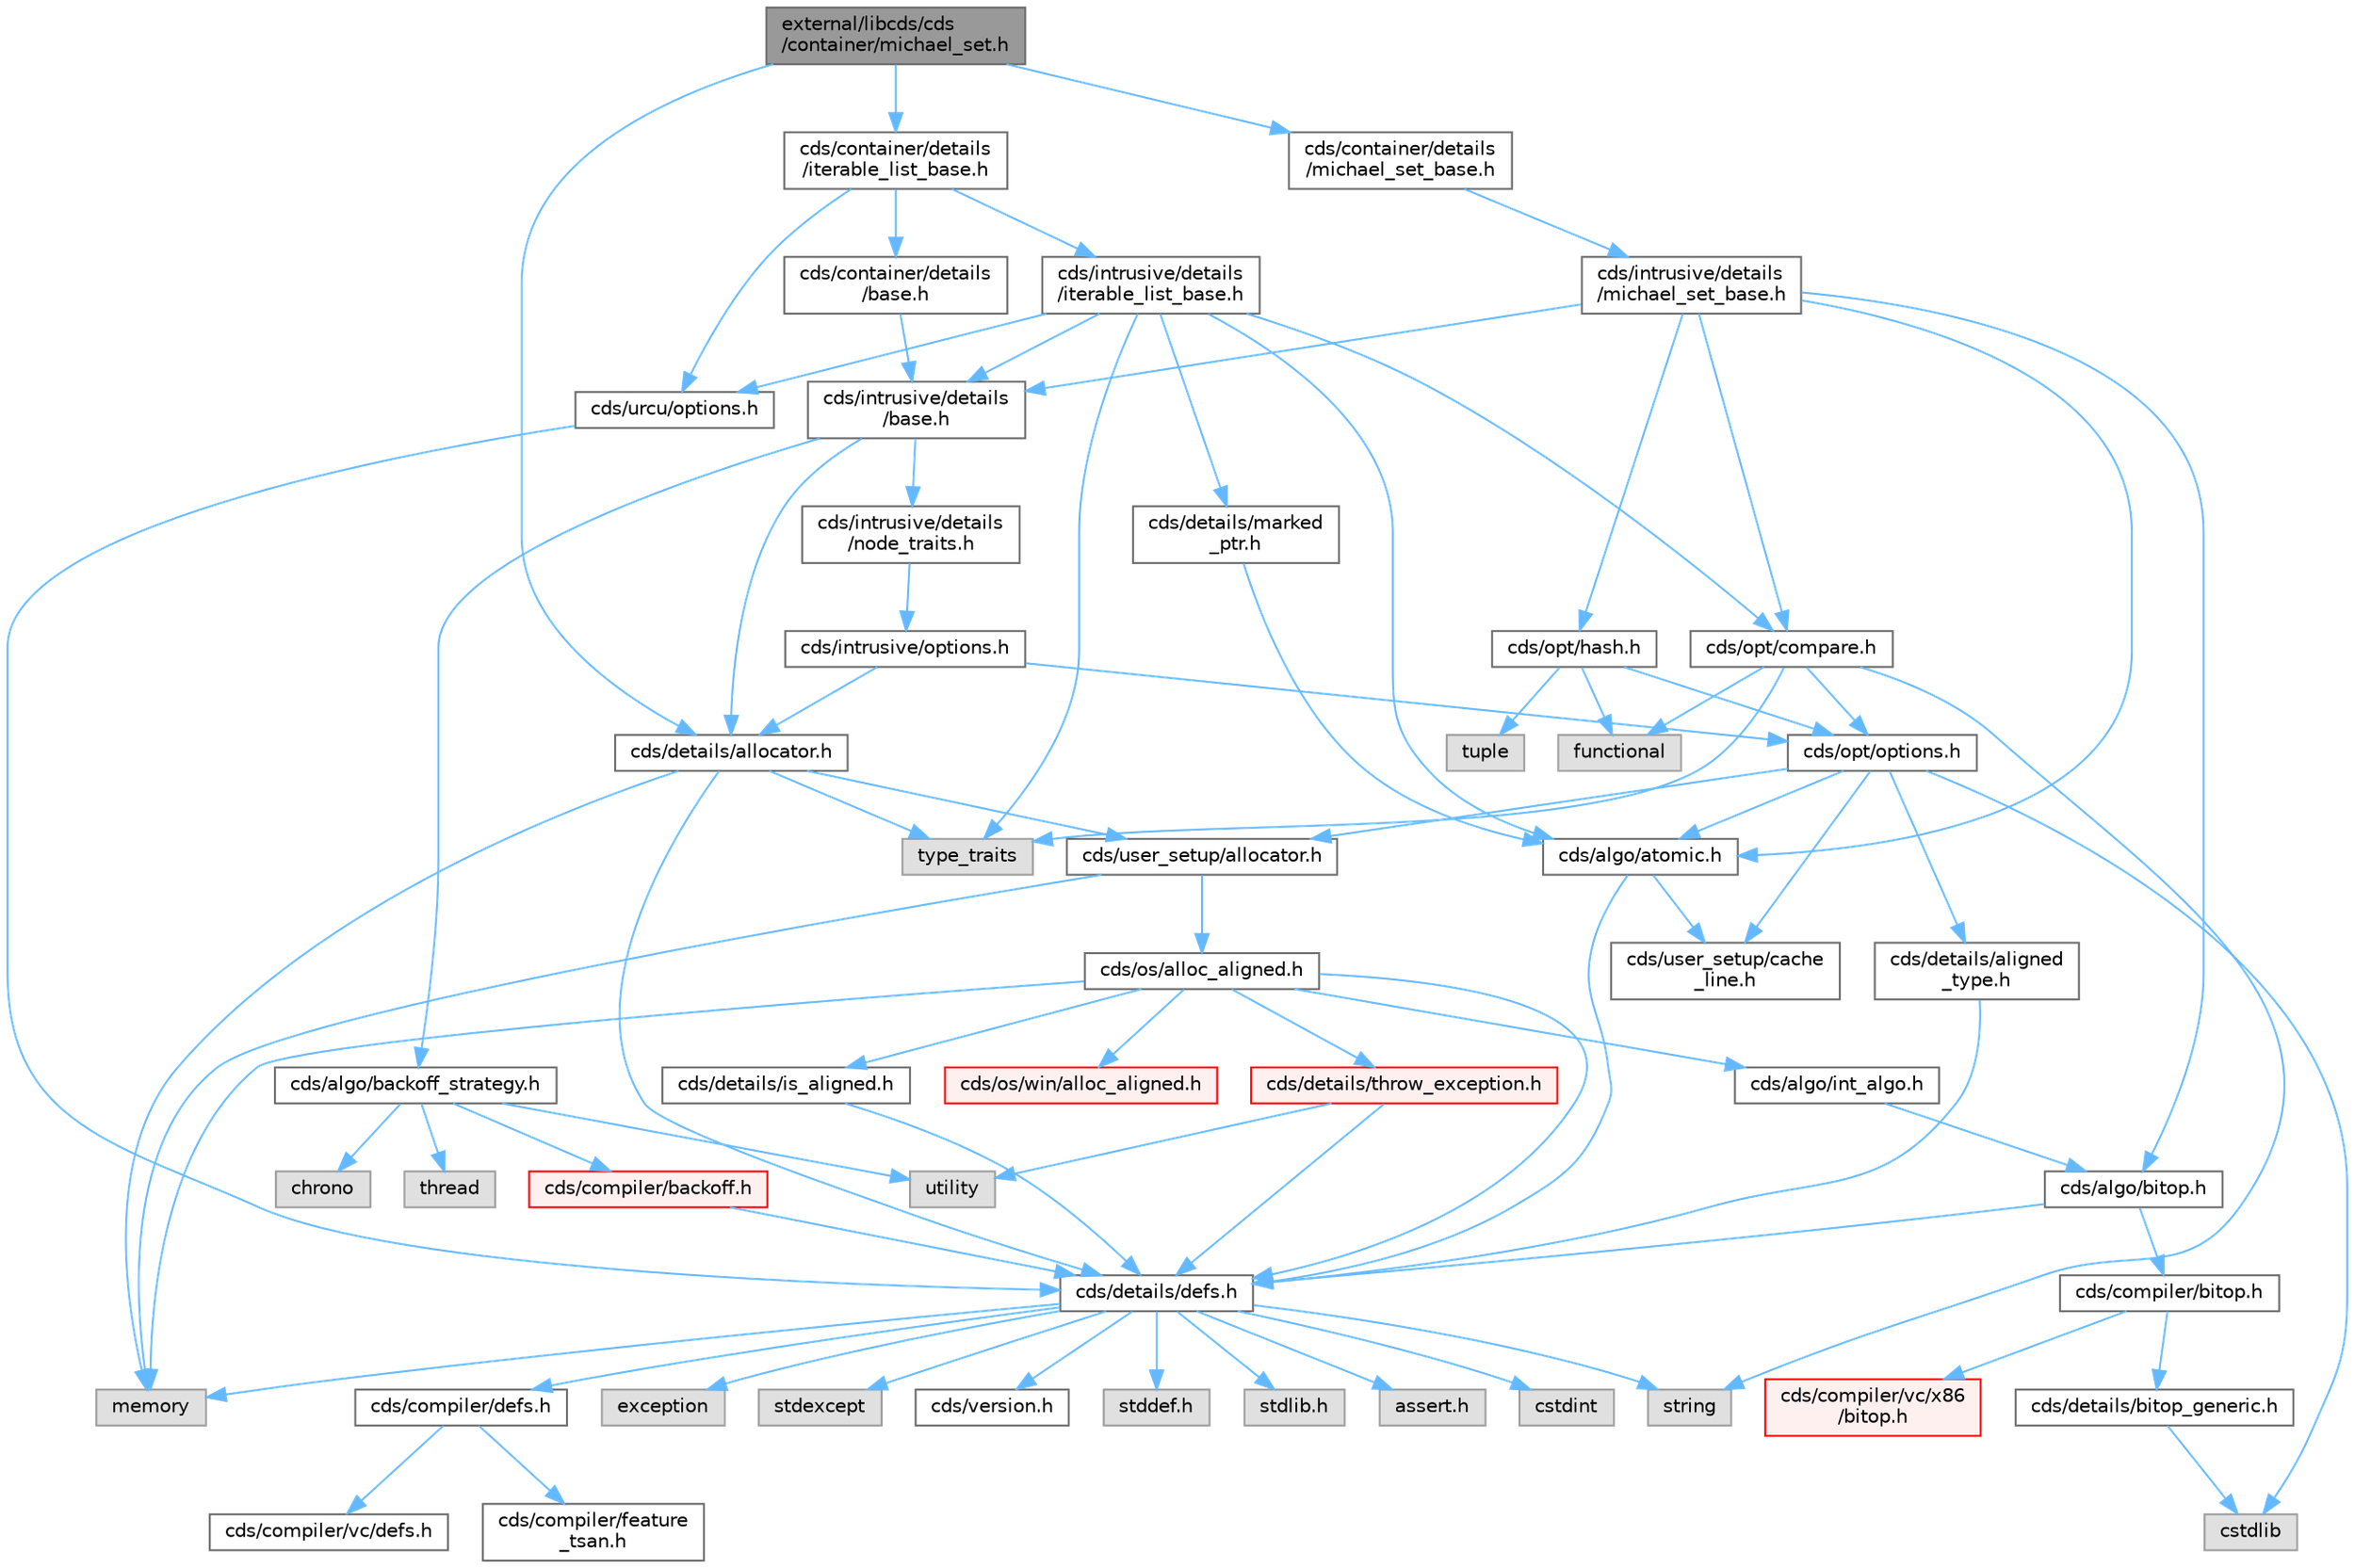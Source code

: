 digraph "external/libcds/cds/container/michael_set.h"
{
 // LATEX_PDF_SIZE
  bgcolor="transparent";
  edge [fontname=Helvetica,fontsize=10,labelfontname=Helvetica,labelfontsize=10];
  node [fontname=Helvetica,fontsize=10,shape=box,height=0.2,width=0.4];
  Node1 [id="Node000001",label="external/libcds/cds\l/container/michael_set.h",height=0.2,width=0.4,color="gray40", fillcolor="grey60", style="filled", fontcolor="black",tooltip=" "];
  Node1 -> Node2 [id="edge81_Node000001_Node000002",color="steelblue1",style="solid",tooltip=" "];
  Node2 [id="Node000002",label="cds/container/details\l/michael_set_base.h",height=0.2,width=0.4,color="grey40", fillcolor="white", style="filled",URL="$container_2details_2michael__set__base_8h.html",tooltip=" "];
  Node2 -> Node3 [id="edge82_Node000002_Node000003",color="steelblue1",style="solid",tooltip=" "];
  Node3 [id="Node000003",label="cds/intrusive/details\l/michael_set_base.h",height=0.2,width=0.4,color="grey40", fillcolor="white", style="filled",URL="$intrusive_2details_2michael__set__base_8h.html",tooltip=" "];
  Node3 -> Node4 [id="edge83_Node000003_Node000004",color="steelblue1",style="solid",tooltip=" "];
  Node4 [id="Node000004",label="cds/intrusive/details\l/base.h",height=0.2,width=0.4,color="grey40", fillcolor="white", style="filled",URL="$external_2libcds_2cds_2intrusive_2details_2base_8h.html",tooltip=" "];
  Node4 -> Node5 [id="edge84_Node000004_Node000005",color="steelblue1",style="solid",tooltip=" "];
  Node5 [id="Node000005",label="cds/intrusive/details\l/node_traits.h",height=0.2,width=0.4,color="grey40", fillcolor="white", style="filled",URL="$node__traits_8h.html",tooltip=" "];
  Node5 -> Node6 [id="edge85_Node000005_Node000006",color="steelblue1",style="solid",tooltip=" "];
  Node6 [id="Node000006",label="cds/intrusive/options.h",height=0.2,width=0.4,color="grey40", fillcolor="white", style="filled",URL="$intrusive_2options_8h.html",tooltip=" "];
  Node6 -> Node7 [id="edge86_Node000006_Node000007",color="steelblue1",style="solid",tooltip=" "];
  Node7 [id="Node000007",label="cds/opt/options.h",height=0.2,width=0.4,color="grey40", fillcolor="white", style="filled",URL="$opt_2options_8h.html",tooltip=" "];
  Node7 -> Node8 [id="edge87_Node000007_Node000008",color="steelblue1",style="solid",tooltip=" "];
  Node8 [id="Node000008",label="cstdlib",height=0.2,width=0.4,color="grey60", fillcolor="#E0E0E0", style="filled",tooltip=" "];
  Node7 -> Node9 [id="edge88_Node000007_Node000009",color="steelblue1",style="solid",tooltip=" "];
  Node9 [id="Node000009",label="cds/details/aligned\l_type.h",height=0.2,width=0.4,color="grey40", fillcolor="white", style="filled",URL="$aligned__type_8h.html",tooltip=" "];
  Node9 -> Node10 [id="edge89_Node000009_Node000010",color="steelblue1",style="solid",tooltip=" "];
  Node10 [id="Node000010",label="cds/details/defs.h",height=0.2,width=0.4,color="grey40", fillcolor="white", style="filled",URL="$details_2defs_8h.html",tooltip=" "];
  Node10 -> Node11 [id="edge90_Node000010_Node000011",color="steelblue1",style="solid",tooltip=" "];
  Node11 [id="Node000011",label="stddef.h",height=0.2,width=0.4,color="grey60", fillcolor="#E0E0E0", style="filled",tooltip=" "];
  Node10 -> Node12 [id="edge91_Node000010_Node000012",color="steelblue1",style="solid",tooltip=" "];
  Node12 [id="Node000012",label="stdlib.h",height=0.2,width=0.4,color="grey60", fillcolor="#E0E0E0", style="filled",tooltip=" "];
  Node10 -> Node13 [id="edge92_Node000010_Node000013",color="steelblue1",style="solid",tooltip=" "];
  Node13 [id="Node000013",label="assert.h",height=0.2,width=0.4,color="grey60", fillcolor="#E0E0E0", style="filled",tooltip=" "];
  Node10 -> Node14 [id="edge93_Node000010_Node000014",color="steelblue1",style="solid",tooltip=" "];
  Node14 [id="Node000014",label="cstdint",height=0.2,width=0.4,color="grey60", fillcolor="#E0E0E0", style="filled",tooltip=" "];
  Node10 -> Node15 [id="edge94_Node000010_Node000015",color="steelblue1",style="solid",tooltip=" "];
  Node15 [id="Node000015",label="exception",height=0.2,width=0.4,color="grey60", fillcolor="#E0E0E0", style="filled",tooltip=" "];
  Node10 -> Node16 [id="edge95_Node000010_Node000016",color="steelblue1",style="solid",tooltip=" "];
  Node16 [id="Node000016",label="stdexcept",height=0.2,width=0.4,color="grey60", fillcolor="#E0E0E0", style="filled",tooltip=" "];
  Node10 -> Node17 [id="edge96_Node000010_Node000017",color="steelblue1",style="solid",tooltip=" "];
  Node17 [id="Node000017",label="string",height=0.2,width=0.4,color="grey60", fillcolor="#E0E0E0", style="filled",tooltip=" "];
  Node10 -> Node18 [id="edge97_Node000010_Node000018",color="steelblue1",style="solid",tooltip=" "];
  Node18 [id="Node000018",label="memory",height=0.2,width=0.4,color="grey60", fillcolor="#E0E0E0", style="filled",tooltip=" "];
  Node10 -> Node19 [id="edge98_Node000010_Node000019",color="steelblue1",style="solid",tooltip=" "];
  Node19 [id="Node000019",label="cds/version.h",height=0.2,width=0.4,color="grey40", fillcolor="white", style="filled",URL="$external_2libcds_2cds_2version_8h.html",tooltip=" "];
  Node10 -> Node20 [id="edge99_Node000010_Node000020",color="steelblue1",style="solid",tooltip=" "];
  Node20 [id="Node000020",label="cds/compiler/defs.h",height=0.2,width=0.4,color="grey40", fillcolor="white", style="filled",URL="$compiler_2defs_8h.html",tooltip=" "];
  Node20 -> Node21 [id="edge100_Node000020_Node000021",color="steelblue1",style="solid",tooltip=" "];
  Node21 [id="Node000021",label="cds/compiler/vc/defs.h",height=0.2,width=0.4,color="grey40", fillcolor="white", style="filled",URL="$compiler_2vc_2defs_8h.html",tooltip=" "];
  Node20 -> Node22 [id="edge101_Node000020_Node000022",color="steelblue1",style="solid",tooltip=" "];
  Node22 [id="Node000022",label="cds/compiler/feature\l_tsan.h",height=0.2,width=0.4,color="grey40", fillcolor="white", style="filled",URL="$feature__tsan_8h.html",tooltip=" "];
  Node7 -> Node23 [id="edge102_Node000007_Node000023",color="steelblue1",style="solid",tooltip=" "];
  Node23 [id="Node000023",label="cds/user_setup/allocator.h",height=0.2,width=0.4,color="grey40", fillcolor="white", style="filled",URL="$external_2libcds_2cds_2user__setup_2allocator_8h.html",tooltip="Default implementation of allocator classes."];
  Node23 -> Node18 [id="edge103_Node000023_Node000018",color="steelblue1",style="solid",tooltip=" "];
  Node23 -> Node24 [id="edge104_Node000023_Node000024",color="steelblue1",style="solid",tooltip=" "];
  Node24 [id="Node000024",label="cds/os/alloc_aligned.h",height=0.2,width=0.4,color="grey40", fillcolor="white", style="filled",URL="$alloc__aligned_8h.html",tooltip=" "];
  Node24 -> Node10 [id="edge105_Node000024_Node000010",color="steelblue1",style="solid",tooltip=" "];
  Node24 -> Node25 [id="edge106_Node000024_Node000025",color="steelblue1",style="solid",tooltip=" "];
  Node25 [id="Node000025",label="cds/os/win/alloc_aligned.h",height=0.2,width=0.4,color="red", fillcolor="#FFF0F0", style="filled",URL="$win_2alloc__aligned_8h.html",tooltip=" "];
  Node24 -> Node18 [id="edge107_Node000024_Node000018",color="steelblue1",style="solid",tooltip=" "];
  Node24 -> Node27 [id="edge108_Node000024_Node000027",color="steelblue1",style="solid",tooltip=" "];
  Node27 [id="Node000027",label="cds/details/is_aligned.h",height=0.2,width=0.4,color="grey40", fillcolor="white", style="filled",URL="$is__aligned_8h.html",tooltip=" "];
  Node27 -> Node10 [id="edge109_Node000027_Node000010",color="steelblue1",style="solid",tooltip=" "];
  Node24 -> Node28 [id="edge110_Node000024_Node000028",color="steelblue1",style="solid",tooltip=" "];
  Node28 [id="Node000028",label="cds/algo/int_algo.h",height=0.2,width=0.4,color="grey40", fillcolor="white", style="filled",URL="$int__algo_8h.html",tooltip=" "];
  Node28 -> Node29 [id="edge111_Node000028_Node000029",color="steelblue1",style="solid",tooltip=" "];
  Node29 [id="Node000029",label="cds/algo/bitop.h",height=0.2,width=0.4,color="grey40", fillcolor="white", style="filled",URL="$algo_2bitop_8h.html",tooltip=" "];
  Node29 -> Node10 [id="edge112_Node000029_Node000010",color="steelblue1",style="solid",tooltip=" "];
  Node29 -> Node30 [id="edge113_Node000029_Node000030",color="steelblue1",style="solid",tooltip=" "];
  Node30 [id="Node000030",label="cds/compiler/bitop.h",height=0.2,width=0.4,color="grey40", fillcolor="white", style="filled",URL="$compiler_2bitop_8h.html",tooltip=" "];
  Node30 -> Node31 [id="edge114_Node000030_Node000031",color="steelblue1",style="solid",tooltip=" "];
  Node31 [id="Node000031",label="cds/compiler/vc/x86\l/bitop.h",height=0.2,width=0.4,color="red", fillcolor="#FFF0F0", style="filled",URL="$compiler_2vc_2x86_2bitop_8h.html",tooltip=" "];
  Node30 -> Node34 [id="edge115_Node000030_Node000034",color="steelblue1",style="solid",tooltip=" "];
  Node34 [id="Node000034",label="cds/details/bitop_generic.h",height=0.2,width=0.4,color="grey40", fillcolor="white", style="filled",URL="$bitop__generic_8h.html",tooltip=" "];
  Node34 -> Node8 [id="edge116_Node000034_Node000008",color="steelblue1",style="solid",tooltip=" "];
  Node24 -> Node35 [id="edge117_Node000024_Node000035",color="steelblue1",style="solid",tooltip=" "];
  Node35 [id="Node000035",label="cds/details/throw_exception.h",height=0.2,width=0.4,color="red", fillcolor="#FFF0F0", style="filled",URL="$throw__exception_8h.html",tooltip=" "];
  Node35 -> Node10 [id="edge118_Node000035_Node000010",color="steelblue1",style="solid",tooltip=" "];
  Node35 -> Node37 [id="edge119_Node000035_Node000037",color="steelblue1",style="solid",tooltip=" "];
  Node37 [id="Node000037",label="utility",height=0.2,width=0.4,color="grey60", fillcolor="#E0E0E0", style="filled",tooltip=" "];
  Node7 -> Node38 [id="edge120_Node000007_Node000038",color="steelblue1",style="solid",tooltip=" "];
  Node38 [id="Node000038",label="cds/user_setup/cache\l_line.h",height=0.2,width=0.4,color="grey40", fillcolor="white", style="filled",URL="$cache__line_8h.html",tooltip="Cache-line size definition"];
  Node7 -> Node39 [id="edge121_Node000007_Node000039",color="steelblue1",style="solid",tooltip=" "];
  Node39 [id="Node000039",label="cds/algo/atomic.h",height=0.2,width=0.4,color="grey40", fillcolor="white", style="filled",URL="$external_2libcds_2cds_2algo_2atomic_8h.html",tooltip=" "];
  Node39 -> Node10 [id="edge122_Node000039_Node000010",color="steelblue1",style="solid",tooltip=" "];
  Node39 -> Node38 [id="edge123_Node000039_Node000038",color="steelblue1",style="solid",tooltip=" "];
  Node6 -> Node40 [id="edge124_Node000006_Node000040",color="steelblue1",style="solid",tooltip=" "];
  Node40 [id="Node000040",label="cds/details/allocator.h",height=0.2,width=0.4,color="grey40", fillcolor="white", style="filled",URL="$external_2libcds_2cds_2details_2allocator_8h.html",tooltip=" "];
  Node40 -> Node41 [id="edge125_Node000040_Node000041",color="steelblue1",style="solid",tooltip=" "];
  Node41 [id="Node000041",label="type_traits",height=0.2,width=0.4,color="grey60", fillcolor="#E0E0E0", style="filled",tooltip=" "];
  Node40 -> Node18 [id="edge126_Node000040_Node000018",color="steelblue1",style="solid",tooltip=" "];
  Node40 -> Node10 [id="edge127_Node000040_Node000010",color="steelblue1",style="solid",tooltip=" "];
  Node40 -> Node23 [id="edge128_Node000040_Node000023",color="steelblue1",style="solid",tooltip=" "];
  Node4 -> Node40 [id="edge129_Node000004_Node000040",color="steelblue1",style="solid",tooltip=" "];
  Node4 -> Node42 [id="edge130_Node000004_Node000042",color="steelblue1",style="solid",tooltip=" "];
  Node42 [id="Node000042",label="cds/algo/backoff_strategy.h",height=0.2,width=0.4,color="grey40", fillcolor="white", style="filled",URL="$backoff__strategy_8h.html",tooltip=" "];
  Node42 -> Node37 [id="edge131_Node000042_Node000037",color="steelblue1",style="solid",tooltip=" "];
  Node42 -> Node33 [id="edge132_Node000042_Node000033",color="steelblue1",style="solid",tooltip=" "];
  Node33 [id="Node000033",label="thread",height=0.2,width=0.4,color="grey60", fillcolor="#E0E0E0", style="filled",tooltip=" "];
  Node42 -> Node43 [id="edge133_Node000042_Node000043",color="steelblue1",style="solid",tooltip=" "];
  Node43 [id="Node000043",label="chrono",height=0.2,width=0.4,color="grey60", fillcolor="#E0E0E0", style="filled",tooltip=" "];
  Node42 -> Node44 [id="edge134_Node000042_Node000044",color="steelblue1",style="solid",tooltip=" "];
  Node44 [id="Node000044",label="cds/compiler/backoff.h",height=0.2,width=0.4,color="red", fillcolor="#FFF0F0", style="filled",URL="$backoff_8h.html",tooltip=" "];
  Node44 -> Node10 [id="edge135_Node000044_Node000010",color="steelblue1",style="solid",tooltip=" "];
  Node3 -> Node46 [id="edge136_Node000003_Node000046",color="steelblue1",style="solid",tooltip=" "];
  Node46 [id="Node000046",label="cds/opt/compare.h",height=0.2,width=0.4,color="grey40", fillcolor="white", style="filled",URL="$external_2libcds_2cds_2opt_2compare_8h.html",tooltip=" "];
  Node46 -> Node41 [id="edge137_Node000046_Node000041",color="steelblue1",style="solid",tooltip=" "];
  Node46 -> Node47 [id="edge138_Node000046_Node000047",color="steelblue1",style="solid",tooltip=" "];
  Node47 [id="Node000047",label="functional",height=0.2,width=0.4,color="grey60", fillcolor="#E0E0E0", style="filled",tooltip=" "];
  Node46 -> Node17 [id="edge139_Node000046_Node000017",color="steelblue1",style="solid",tooltip=" "];
  Node46 -> Node7 [id="edge140_Node000046_Node000007",color="steelblue1",style="solid",tooltip=" "];
  Node3 -> Node48 [id="edge141_Node000003_Node000048",color="steelblue1",style="solid",tooltip=" "];
  Node48 [id="Node000048",label="cds/opt/hash.h",height=0.2,width=0.4,color="grey40", fillcolor="white", style="filled",URL="$external_2libcds_2cds_2opt_2hash_8h.html",tooltip=" "];
  Node48 -> Node49 [id="edge142_Node000048_Node000049",color="steelblue1",style="solid",tooltip=" "];
  Node49 [id="Node000049",label="tuple",height=0.2,width=0.4,color="grey60", fillcolor="#E0E0E0", style="filled",tooltip=" "];
  Node48 -> Node47 [id="edge143_Node000048_Node000047",color="steelblue1",style="solid",tooltip=" "];
  Node48 -> Node7 [id="edge144_Node000048_Node000007",color="steelblue1",style="solid",tooltip=" "];
  Node3 -> Node29 [id="edge145_Node000003_Node000029",color="steelblue1",style="solid",tooltip=" "];
  Node3 -> Node39 [id="edge146_Node000003_Node000039",color="steelblue1",style="solid",tooltip=" "];
  Node1 -> Node50 [id="edge147_Node000001_Node000050",color="steelblue1",style="solid",tooltip=" "];
  Node50 [id="Node000050",label="cds/container/details\l/iterable_list_base.h",height=0.2,width=0.4,color="grey40", fillcolor="white", style="filled",URL="$container_2details_2iterable__list__base_8h.html",tooltip=" "];
  Node50 -> Node51 [id="edge148_Node000050_Node000051",color="steelblue1",style="solid",tooltip=" "];
  Node51 [id="Node000051",label="cds/container/details\l/base.h",height=0.2,width=0.4,color="grey40", fillcolor="white", style="filled",URL="$external_2libcds_2cds_2container_2details_2base_8h.html",tooltip=" "];
  Node51 -> Node4 [id="edge149_Node000051_Node000004",color="steelblue1",style="solid",tooltip=" "];
  Node50 -> Node52 [id="edge150_Node000050_Node000052",color="steelblue1",style="solid",tooltip=" "];
  Node52 [id="Node000052",label="cds/intrusive/details\l/iterable_list_base.h",height=0.2,width=0.4,color="grey40", fillcolor="white", style="filled",URL="$intrusive_2details_2iterable__list__base_8h.html",tooltip=" "];
  Node52 -> Node41 [id="edge151_Node000052_Node000041",color="steelblue1",style="solid",tooltip=" "];
  Node52 -> Node4 [id="edge152_Node000052_Node000004",color="steelblue1",style="solid",tooltip=" "];
  Node52 -> Node46 [id="edge153_Node000052_Node000046",color="steelblue1",style="solid",tooltip=" "];
  Node52 -> Node39 [id="edge154_Node000052_Node000039",color="steelblue1",style="solid",tooltip=" "];
  Node52 -> Node53 [id="edge155_Node000052_Node000053",color="steelblue1",style="solid",tooltip=" "];
  Node53 [id="Node000053",label="cds/details/marked\l_ptr.h",height=0.2,width=0.4,color="grey40", fillcolor="white", style="filled",URL="$marked__ptr_8h.html",tooltip=" "];
  Node53 -> Node39 [id="edge156_Node000053_Node000039",color="steelblue1",style="solid",tooltip=" "];
  Node52 -> Node54 [id="edge157_Node000052_Node000054",color="steelblue1",style="solid",tooltip=" "];
  Node54 [id="Node000054",label="cds/urcu/options.h",height=0.2,width=0.4,color="grey40", fillcolor="white", style="filled",URL="$urcu_2options_8h.html",tooltip=" "];
  Node54 -> Node10 [id="edge158_Node000054_Node000010",color="steelblue1",style="solid",tooltip=" "];
  Node50 -> Node54 [id="edge159_Node000050_Node000054",color="steelblue1",style="solid",tooltip=" "];
  Node1 -> Node40 [id="edge160_Node000001_Node000040",color="steelblue1",style="solid",tooltip=" "];
}
